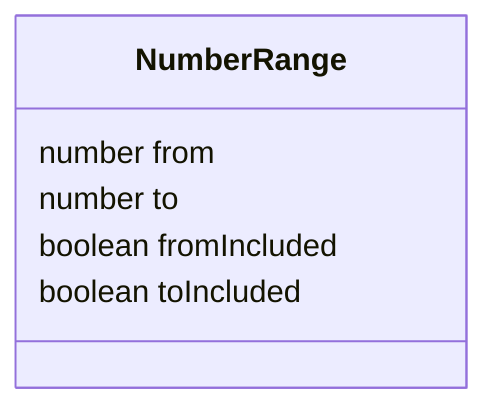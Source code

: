 classDiagram


class NumberRange {

  number from
  number to
  boolean fromIncluded
  boolean toIncluded

 }